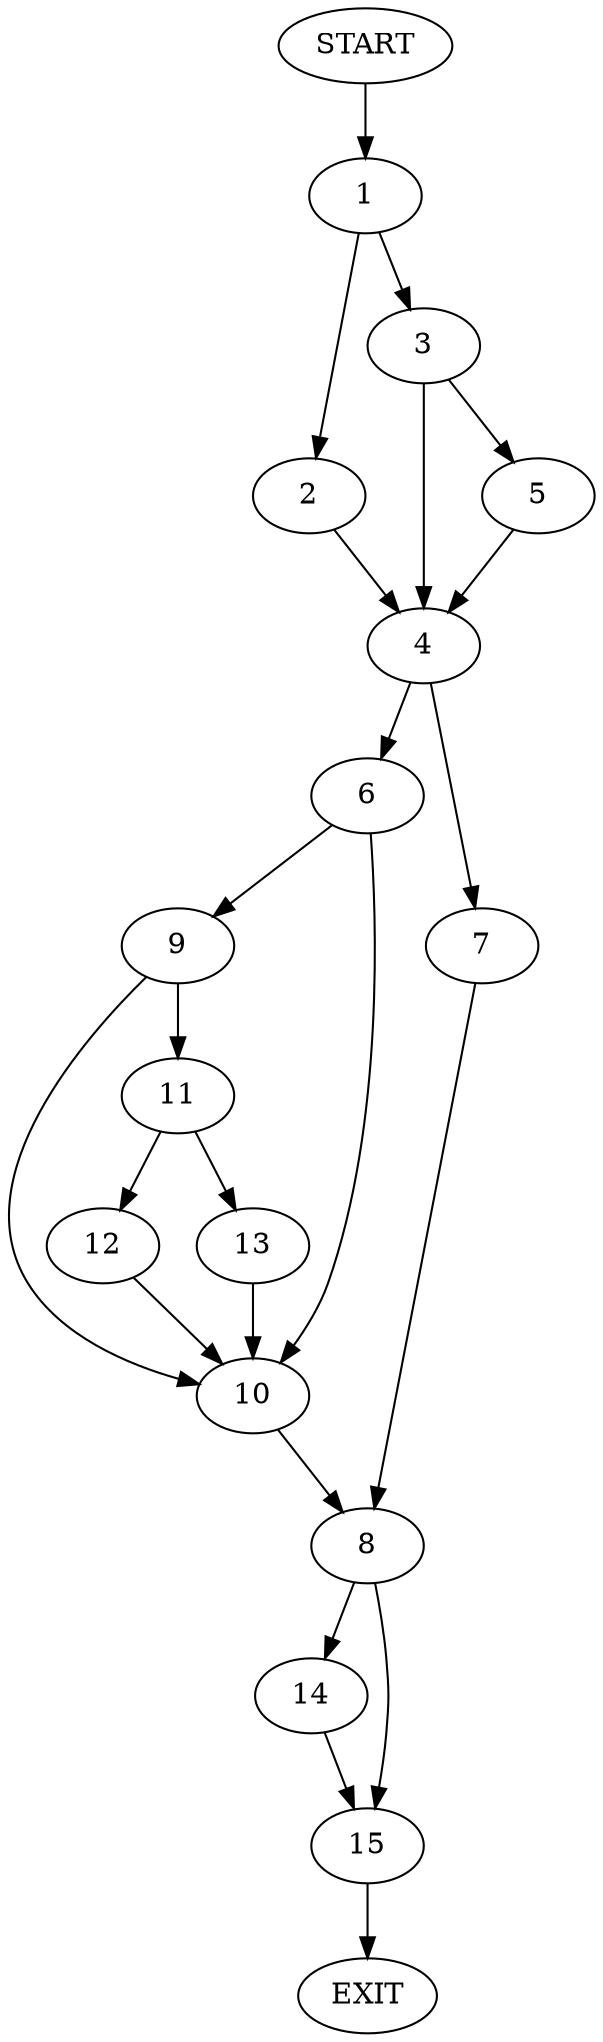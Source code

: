 digraph {
0 [label="START"]
16 [label="EXIT"]
0 -> 1
1 -> 2
1 -> 3
3 -> 4
3 -> 5
2 -> 4
4 -> 6
4 -> 7
5 -> 4
7 -> 8
6 -> 9
6 -> 10
9 -> 11
9 -> 10
10 -> 8
11 -> 12
11 -> 13
12 -> 10
13 -> 10
8 -> 14
8 -> 15
14 -> 15
15 -> 16
}
